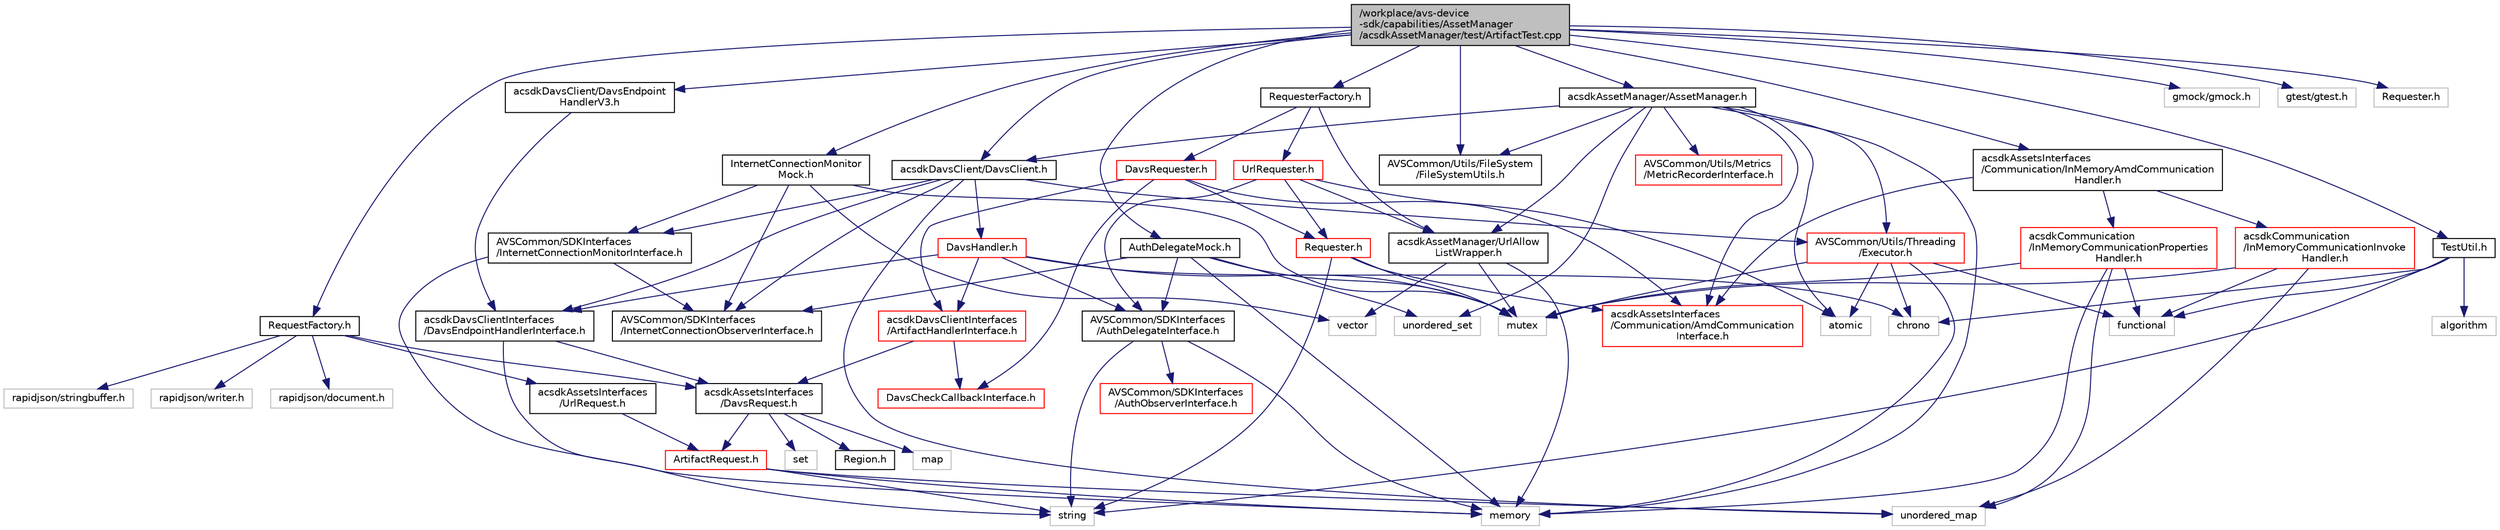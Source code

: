 digraph "/workplace/avs-device-sdk/capabilities/AssetManager/acsdkAssetManager/test/ArtifactTest.cpp"
{
  edge [fontname="Helvetica",fontsize="10",labelfontname="Helvetica",labelfontsize="10"];
  node [fontname="Helvetica",fontsize="10",shape=record];
  Node0 [label="/workplace/avs-device\l-sdk/capabilities/AssetManager\l/acsdkAssetManager/test/ArtifactTest.cpp",height=0.2,width=0.4,color="black", fillcolor="grey75", style="filled", fontcolor="black"];
  Node0 -> Node1 [color="midnightblue",fontsize="10",style="solid",fontname="Helvetica"];
  Node1 [label="AVSCommon/Utils/FileSystem\l/FileSystemUtils.h",height=0.2,width=0.4,color="black", fillcolor="white", style="filled",URL="$_file_system_utils_8h.html"];
  Node0 -> Node2 [color="midnightblue",fontsize="10",style="solid",fontname="Helvetica"];
  Node2 [label="gmock/gmock.h",height=0.2,width=0.4,color="grey75", fillcolor="white", style="filled"];
  Node0 -> Node3 [color="midnightblue",fontsize="10",style="solid",fontname="Helvetica"];
  Node3 [label="gtest/gtest.h",height=0.2,width=0.4,color="grey75", fillcolor="white", style="filled"];
  Node0 -> Node4 [color="midnightblue",fontsize="10",style="solid",fontname="Helvetica"];
  Node4 [label="AuthDelegateMock.h",height=0.2,width=0.4,color="black", fillcolor="white", style="filled",URL="$_auth_delegate_mock_8h.html"];
  Node4 -> Node5 [color="midnightblue",fontsize="10",style="solid",fontname="Helvetica"];
  Node5 [label="memory",height=0.2,width=0.4,color="grey75", fillcolor="white", style="filled"];
  Node4 -> Node6 [color="midnightblue",fontsize="10",style="solid",fontname="Helvetica"];
  Node6 [label="mutex",height=0.2,width=0.4,color="grey75", fillcolor="white", style="filled"];
  Node4 -> Node7 [color="midnightblue",fontsize="10",style="solid",fontname="Helvetica"];
  Node7 [label="unordered_set",height=0.2,width=0.4,color="grey75", fillcolor="white", style="filled"];
  Node4 -> Node8 [color="midnightblue",fontsize="10",style="solid",fontname="Helvetica"];
  Node8 [label="AVSCommon/SDKInterfaces\l/AuthDelegateInterface.h",height=0.2,width=0.4,color="black", fillcolor="white", style="filled",URL="$_auth_delegate_interface_8h.html"];
  Node8 -> Node5 [color="midnightblue",fontsize="10",style="solid",fontname="Helvetica"];
  Node8 -> Node9 [color="midnightblue",fontsize="10",style="solid",fontname="Helvetica"];
  Node9 [label="string",height=0.2,width=0.4,color="grey75", fillcolor="white", style="filled"];
  Node8 -> Node10 [color="midnightblue",fontsize="10",style="solid",fontname="Helvetica"];
  Node10 [label="AVSCommon/SDKInterfaces\l/AuthObserverInterface.h",height=0.2,width=0.4,color="red", fillcolor="white", style="filled",URL="$_auth_observer_interface_8h.html"];
  Node4 -> Node12 [color="midnightblue",fontsize="10",style="solid",fontname="Helvetica"];
  Node12 [label="AVSCommon/SDKInterfaces\l/InternetConnectionObserverInterface.h",height=0.2,width=0.4,color="black", fillcolor="white", style="filled",URL="$_internet_connection_observer_interface_8h.html"];
  Node0 -> Node13 [color="midnightblue",fontsize="10",style="solid",fontname="Helvetica"];
  Node13 [label="InternetConnectionMonitor\lMock.h",height=0.2,width=0.4,color="black", fillcolor="white", style="filled",URL="$_internet_connection_monitor_mock_8h.html"];
  Node13 -> Node14 [color="midnightblue",fontsize="10",style="solid",fontname="Helvetica"];
  Node14 [label="AVSCommon/SDKInterfaces\l/InternetConnectionMonitorInterface.h",height=0.2,width=0.4,color="black", fillcolor="white", style="filled",URL="$_internet_connection_monitor_interface_8h.html"];
  Node14 -> Node5 [color="midnightblue",fontsize="10",style="solid",fontname="Helvetica"];
  Node14 -> Node12 [color="midnightblue",fontsize="10",style="solid",fontname="Helvetica"];
  Node13 -> Node12 [color="midnightblue",fontsize="10",style="solid",fontname="Helvetica"];
  Node13 -> Node6 [color="midnightblue",fontsize="10",style="solid",fontname="Helvetica"];
  Node13 -> Node15 [color="midnightblue",fontsize="10",style="solid",fontname="Helvetica"];
  Node15 [label="vector",height=0.2,width=0.4,color="grey75", fillcolor="white", style="filled"];
  Node0 -> Node16 [color="midnightblue",fontsize="10",style="solid",fontname="Helvetica"];
  Node16 [label="RequestFactory.h",height=0.2,width=0.4,color="black", fillcolor="white", style="filled",URL="$_request_factory_8h.html"];
  Node16 -> Node17 [color="midnightblue",fontsize="10",style="solid",fontname="Helvetica"];
  Node17 [label="rapidjson/document.h",height=0.2,width=0.4,color="grey75", fillcolor="white", style="filled"];
  Node16 -> Node18 [color="midnightblue",fontsize="10",style="solid",fontname="Helvetica"];
  Node18 [label="rapidjson/stringbuffer.h",height=0.2,width=0.4,color="grey75", fillcolor="white", style="filled"];
  Node16 -> Node19 [color="midnightblue",fontsize="10",style="solid",fontname="Helvetica"];
  Node19 [label="rapidjson/writer.h",height=0.2,width=0.4,color="grey75", fillcolor="white", style="filled"];
  Node16 -> Node20 [color="midnightblue",fontsize="10",style="solid",fontname="Helvetica"];
  Node20 [label="acsdkAssetsInterfaces\l/DavsRequest.h",height=0.2,width=0.4,color="black", fillcolor="white", style="filled",URL="$_davs_request_8h.html"];
  Node20 -> Node21 [color="midnightblue",fontsize="10",style="solid",fontname="Helvetica"];
  Node21 [label="map",height=0.2,width=0.4,color="grey75", fillcolor="white", style="filled"];
  Node20 -> Node22 [color="midnightblue",fontsize="10",style="solid",fontname="Helvetica"];
  Node22 [label="set",height=0.2,width=0.4,color="grey75", fillcolor="white", style="filled"];
  Node20 -> Node23 [color="midnightblue",fontsize="10",style="solid",fontname="Helvetica"];
  Node23 [label="ArtifactRequest.h",height=0.2,width=0.4,color="red", fillcolor="white", style="filled",URL="$_artifact_request_8h.html"];
  Node23 -> Node5 [color="midnightblue",fontsize="10",style="solid",fontname="Helvetica"];
  Node23 -> Node9 [color="midnightblue",fontsize="10",style="solid",fontname="Helvetica"];
  Node23 -> Node24 [color="midnightblue",fontsize="10",style="solid",fontname="Helvetica"];
  Node24 [label="unordered_map",height=0.2,width=0.4,color="grey75", fillcolor="white", style="filled"];
  Node20 -> Node26 [color="midnightblue",fontsize="10",style="solid",fontname="Helvetica"];
  Node26 [label="Region.h",height=0.2,width=0.4,color="black", fillcolor="white", style="filled",URL="$_region_8h.html"];
  Node16 -> Node27 [color="midnightblue",fontsize="10",style="solid",fontname="Helvetica"];
  Node27 [label="acsdkAssetsInterfaces\l/UrlRequest.h",height=0.2,width=0.4,color="black", fillcolor="white", style="filled",URL="$_url_request_8h.html"];
  Node27 -> Node23 [color="midnightblue",fontsize="10",style="solid",fontname="Helvetica"];
  Node0 -> Node28 [color="midnightblue",fontsize="10",style="solid",fontname="Helvetica"];
  Node28 [label="Requester.h",height=0.2,width=0.4,color="grey75", fillcolor="white", style="filled"];
  Node0 -> Node29 [color="midnightblue",fontsize="10",style="solid",fontname="Helvetica"];
  Node29 [label="RequesterFactory.h",height=0.2,width=0.4,color="black", fillcolor="white", style="filled",URL="$_requester_factory_8h.html"];
  Node29 -> Node30 [color="midnightblue",fontsize="10",style="solid",fontname="Helvetica"];
  Node30 [label="DavsRequester.h",height=0.2,width=0.4,color="red", fillcolor="white", style="filled",URL="$_davs_requester_8h.html"];
  Node30 -> Node31 [color="midnightblue",fontsize="10",style="solid",fontname="Helvetica"];
  Node31 [label="Requester.h",height=0.2,width=0.4,color="red", fillcolor="white", style="filled",URL="$capabilities_2_asset_manager_2acsdk_asset_manager_2src_2_requester_8h.html"];
  Node31 -> Node6 [color="midnightblue",fontsize="10",style="solid",fontname="Helvetica"];
  Node31 -> Node9 [color="midnightblue",fontsize="10",style="solid",fontname="Helvetica"];
  Node31 -> Node64 [color="midnightblue",fontsize="10",style="solid",fontname="Helvetica"];
  Node64 [label="acsdkAssetsInterfaces\l/Communication/AmdCommunication\lInterface.h",height=0.2,width=0.4,color="red", fillcolor="white", style="filled",URL="$_amd_communication_interface_8h.html"];
  Node30 -> Node64 [color="midnightblue",fontsize="10",style="solid",fontname="Helvetica"];
  Node30 -> Node85 [color="midnightblue",fontsize="10",style="solid",fontname="Helvetica"];
  Node85 [label="acsdkDavsClientInterfaces\l/ArtifactHandlerInterface.h",height=0.2,width=0.4,color="red", fillcolor="white", style="filled",URL="$_artifact_handler_interface_8h.html"];
  Node85 -> Node86 [color="midnightblue",fontsize="10",style="solid",fontname="Helvetica"];
  Node86 [label="DavsCheckCallbackInterface.h",height=0.2,width=0.4,color="red", fillcolor="white", style="filled",URL="$_davs_check_callback_interface_8h.html"];
  Node85 -> Node20 [color="midnightblue",fontsize="10",style="solid",fontname="Helvetica"];
  Node30 -> Node86 [color="midnightblue",fontsize="10",style="solid",fontname="Helvetica"];
  Node29 -> Node90 [color="midnightblue",fontsize="10",style="solid",fontname="Helvetica"];
  Node90 [label="UrlRequester.h",height=0.2,width=0.4,color="red", fillcolor="white", style="filled",URL="$_url_requester_8h.html"];
  Node90 -> Node8 [color="midnightblue",fontsize="10",style="solid",fontname="Helvetica"];
  Node90 -> Node44 [color="midnightblue",fontsize="10",style="solid",fontname="Helvetica"];
  Node44 [label="atomic",height=0.2,width=0.4,color="grey75", fillcolor="white", style="filled"];
  Node90 -> Node31 [color="midnightblue",fontsize="10",style="solid",fontname="Helvetica"];
  Node90 -> Node91 [color="midnightblue",fontsize="10",style="solid",fontname="Helvetica"];
  Node91 [label="acsdkAssetManager/UrlAllow\lListWrapper.h",height=0.2,width=0.4,color="black", fillcolor="white", style="filled",URL="$_url_allow_list_wrapper_8h.html"];
  Node91 -> Node5 [color="midnightblue",fontsize="10",style="solid",fontname="Helvetica"];
  Node91 -> Node6 [color="midnightblue",fontsize="10",style="solid",fontname="Helvetica"];
  Node91 -> Node15 [color="midnightblue",fontsize="10",style="solid",fontname="Helvetica"];
  Node29 -> Node91 [color="midnightblue",fontsize="10",style="solid",fontname="Helvetica"];
  Node0 -> Node93 [color="midnightblue",fontsize="10",style="solid",fontname="Helvetica"];
  Node93 [label="TestUtil.h",height=0.2,width=0.4,color="black", fillcolor="white", style="filled",URL="$_test_util_8h.html"];
  Node93 -> Node51 [color="midnightblue",fontsize="10",style="solid",fontname="Helvetica"];
  Node51 [label="algorithm",height=0.2,width=0.4,color="grey75", fillcolor="white", style="filled"];
  Node93 -> Node33 [color="midnightblue",fontsize="10",style="solid",fontname="Helvetica"];
  Node33 [label="chrono",height=0.2,width=0.4,color="grey75", fillcolor="white", style="filled"];
  Node93 -> Node35 [color="midnightblue",fontsize="10",style="solid",fontname="Helvetica"];
  Node35 [label="functional",height=0.2,width=0.4,color="grey75", fillcolor="white", style="filled"];
  Node93 -> Node9 [color="midnightblue",fontsize="10",style="solid",fontname="Helvetica"];
  Node0 -> Node94 [color="midnightblue",fontsize="10",style="solid",fontname="Helvetica"];
  Node94 [label="acsdkAssetManager/AssetManager.h",height=0.2,width=0.4,color="black", fillcolor="white", style="filled",URL="$_asset_manager_8h.html"];
  Node94 -> Node1 [color="midnightblue",fontsize="10",style="solid",fontname="Helvetica"];
  Node94 -> Node95 [color="midnightblue",fontsize="10",style="solid",fontname="Helvetica"];
  Node95 [label="AVSCommon/Utils/Metrics\l/MetricRecorderInterface.h",height=0.2,width=0.4,color="red", fillcolor="white", style="filled",URL="$_metric_recorder_interface_8h.html"];
  Node94 -> Node71 [color="midnightblue",fontsize="10",style="solid",fontname="Helvetica"];
  Node71 [label="AVSCommon/Utils/Threading\l/Executor.h",height=0.2,width=0.4,color="red", fillcolor="white", style="filled",URL="$_executor_8h.html"];
  Node71 -> Node44 [color="midnightblue",fontsize="10",style="solid",fontname="Helvetica"];
  Node71 -> Node33 [color="midnightblue",fontsize="10",style="solid",fontname="Helvetica"];
  Node71 -> Node35 [color="midnightblue",fontsize="10",style="solid",fontname="Helvetica"];
  Node71 -> Node5 [color="midnightblue",fontsize="10",style="solid",fontname="Helvetica"];
  Node71 -> Node6 [color="midnightblue",fontsize="10",style="solid",fontname="Helvetica"];
  Node94 -> Node44 [color="midnightblue",fontsize="10",style="solid",fontname="Helvetica"];
  Node94 -> Node5 [color="midnightblue",fontsize="10",style="solid",fontname="Helvetica"];
  Node94 -> Node7 [color="midnightblue",fontsize="10",style="solid",fontname="Helvetica"];
  Node94 -> Node91 [color="midnightblue",fontsize="10",style="solid",fontname="Helvetica"];
  Node94 -> Node64 [color="midnightblue",fontsize="10",style="solid",fontname="Helvetica"];
  Node94 -> Node101 [color="midnightblue",fontsize="10",style="solid",fontname="Helvetica"];
  Node101 [label="acsdkDavsClient/DavsClient.h",height=0.2,width=0.4,color="black", fillcolor="white", style="filled",URL="$_davs_client_8h.html"];
  Node101 -> Node14 [color="midnightblue",fontsize="10",style="solid",fontname="Helvetica"];
  Node101 -> Node12 [color="midnightblue",fontsize="10",style="solid",fontname="Helvetica"];
  Node101 -> Node71 [color="midnightblue",fontsize="10",style="solid",fontname="Helvetica"];
  Node101 -> Node24 [color="midnightblue",fontsize="10",style="solid",fontname="Helvetica"];
  Node101 -> Node102 [color="midnightblue",fontsize="10",style="solid",fontname="Helvetica"];
  Node102 [label="DavsHandler.h",height=0.2,width=0.4,color="red", fillcolor="white", style="filled",URL="$_davs_handler_8h.html"];
  Node102 -> Node8 [color="midnightblue",fontsize="10",style="solid",fontname="Helvetica"];
  Node102 -> Node33 [color="midnightblue",fontsize="10",style="solid",fontname="Helvetica"];
  Node102 -> Node6 [color="midnightblue",fontsize="10",style="solid",fontname="Helvetica"];
  Node102 -> Node85 [color="midnightblue",fontsize="10",style="solid",fontname="Helvetica"];
  Node102 -> Node104 [color="midnightblue",fontsize="10",style="solid",fontname="Helvetica"];
  Node104 [label="acsdkDavsClientInterfaces\l/DavsEndpointHandlerInterface.h",height=0.2,width=0.4,color="black", fillcolor="white", style="filled",URL="$_davs_endpoint_handler_interface_8h.html"];
  Node104 -> Node9 [color="midnightblue",fontsize="10",style="solid",fontname="Helvetica"];
  Node104 -> Node20 [color="midnightblue",fontsize="10",style="solid",fontname="Helvetica"];
  Node101 -> Node104 [color="midnightblue",fontsize="10",style="solid",fontname="Helvetica"];
  Node0 -> Node105 [color="midnightblue",fontsize="10",style="solid",fontname="Helvetica"];
  Node105 [label="acsdkAssetsInterfaces\l/Communication/InMemoryAmdCommunication\lHandler.h",height=0.2,width=0.4,color="black", fillcolor="white", style="filled",URL="$_in_memory_amd_communication_handler_8h.html"];
  Node105 -> Node106 [color="midnightblue",fontsize="10",style="solid",fontname="Helvetica"];
  Node106 [label="acsdkCommunication\l/InMemoryCommunicationInvoke\lHandler.h",height=0.2,width=0.4,color="red", fillcolor="white", style="filled",URL="$_in_memory_communication_invoke_handler_8h.html"];
  Node106 -> Node35 [color="midnightblue",fontsize="10",style="solid",fontname="Helvetica"];
  Node106 -> Node6 [color="midnightblue",fontsize="10",style="solid",fontname="Helvetica"];
  Node106 -> Node24 [color="midnightblue",fontsize="10",style="solid",fontname="Helvetica"];
  Node105 -> Node107 [color="midnightblue",fontsize="10",style="solid",fontname="Helvetica"];
  Node107 [label="acsdkCommunication\l/InMemoryCommunicationProperties\lHandler.h",height=0.2,width=0.4,color="red", fillcolor="white", style="filled",URL="$_in_memory_communication_properties_handler_8h.html"];
  Node107 -> Node35 [color="midnightblue",fontsize="10",style="solid",fontname="Helvetica"];
  Node107 -> Node5 [color="midnightblue",fontsize="10",style="solid",fontname="Helvetica"];
  Node107 -> Node6 [color="midnightblue",fontsize="10",style="solid",fontname="Helvetica"];
  Node107 -> Node24 [color="midnightblue",fontsize="10",style="solid",fontname="Helvetica"];
  Node105 -> Node64 [color="midnightblue",fontsize="10",style="solid",fontname="Helvetica"];
  Node0 -> Node101 [color="midnightblue",fontsize="10",style="solid",fontname="Helvetica"];
  Node0 -> Node108 [color="midnightblue",fontsize="10",style="solid",fontname="Helvetica"];
  Node108 [label="acsdkDavsClient/DavsEndpoint\lHandlerV3.h",height=0.2,width=0.4,color="black", fillcolor="white", style="filled",URL="$_davs_endpoint_handler_v3_8h.html"];
  Node108 -> Node104 [color="midnightblue",fontsize="10",style="solid",fontname="Helvetica"];
}
